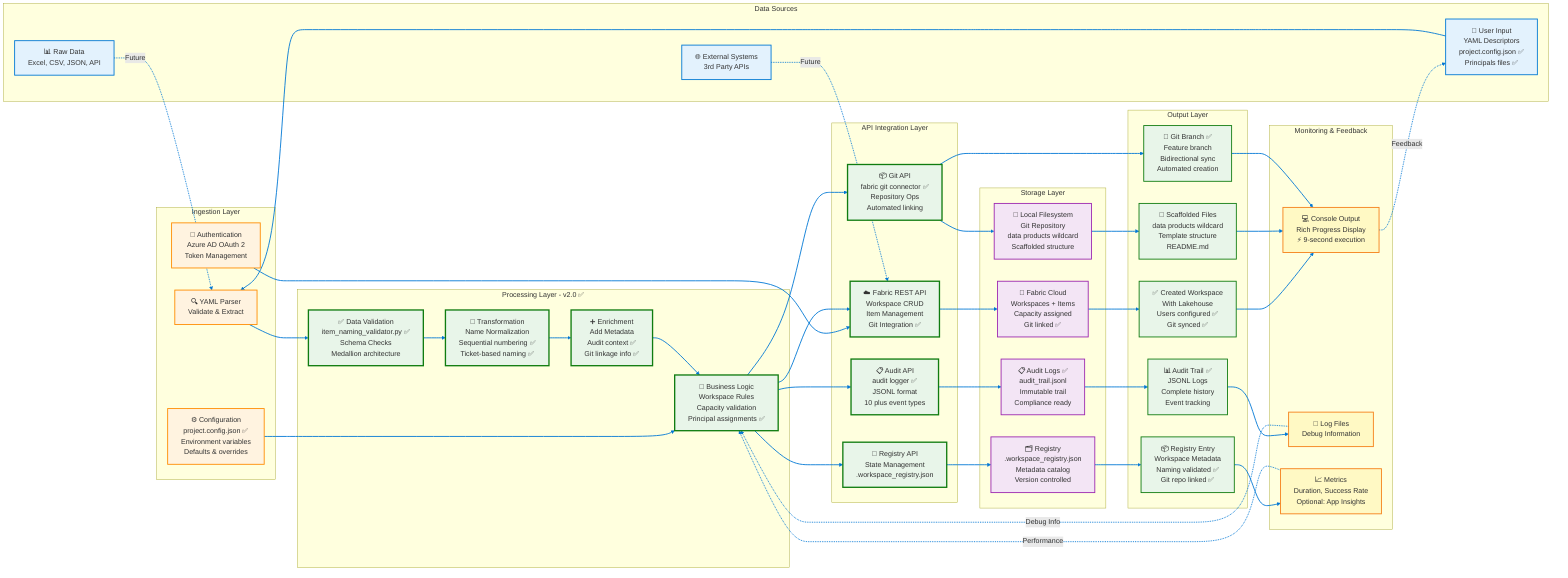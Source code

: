graph LR
    subgraph "Data Sources"
        SRC_RAW[📊 Raw Data<br/>Excel, CSV, JSON, API]
        SRC_EXT[🌐 External Systems<br/>3rd Party APIs]
        SRC_USER[👤 User Input<br/>YAML Descriptors<br/>project.config.json ✅<br/>Principals files ✅]
    end

    subgraph "Ingestion Layer"
        INGEST_PARSE[🔍 YAML Parser<br/>Validate & Extract]
        INGEST_AUTH[🔐 Authentication<br/>Azure AD OAuth 2<br/>Token Management]
        INGEST_CONFIG[⚙️ Configuration<br/>project.config.json ✅<br/>Environment variables<br/>Defaults & overrides]
    end

    subgraph "Processing Layer - v2.0 ✅"
        PROC_VALIDATE[✅ Data Validation<br/>item_naming_validator.py ✅<br/>Schema Checks<br/>Medallion architecture]
        PROC_TRANSFORM[🔄 Transformation<br/>Name Normalization<br/>Sequential numbering ✅<br/>Ticket-based naming ✅]
        PROC_ENRICH[➕ Enrichment<br/>Add Metadata<br/>Audit context ✅<br/>Git linkage info ✅]
        PROC_LOGIC[🧠 Business Logic<br/>Workspace Rules<br/>Capacity validation<br/>Principal assignments ✅]
    end

    subgraph "API Integration Layer"
        API_FABRIC[☁️ Fabric REST API<br/>Workspace CRUD<br/>Item Management<br/>Git Integration ✅]
        API_GIT[📦 Git API<br/>fabric git connector ✅<br/>Repository Ops<br/>Automated linking]
        API_REGISTRY[📝 Registry API<br/>State Management<br/>.workspace_registry.json]
        API_AUDIT[📋 Audit API<br/>audit logger ✅<br/>JSONL format<br/>10 plus event types]
    end

    subgraph "Storage Layer"
        STORE_CLOUD[🏢 Fabric Cloud<br/>Workspaces + Items<br/>Capacity assigned<br/>Git linked ✅]
        STORE_LOCAL[💾 Local Filesystem<br/>Git Repository<br/>data products wildcard<br/>Scaffolded structure]
        STORE_AUDIT[📋 Audit Logs ✅<br/>audit_trail.jsonl<br/>Immutable trail<br/>Compliance ready]
        STORE_REGISTRY[🗂️ Registry<br/>.workspace_registry.json<br/>Metadata catalog<br/>Version controlled]
    end

    subgraph "Output Layer"
        OUT_WORKSPACE[✅ Created Workspace<br/>With Lakehouse<br/>Users configured ✅<br/>Git synced ✅]
        OUT_FOLDERS[📁 Scaffolded Files<br/>data products wildcard<br/>Template structure<br/>README.md]
        OUT_LOGS[📊 Audit Trail ✅<br/>JSONL Logs<br/>Complete history<br/>Event tracking]
        OUT_REGISTRY[📦 Registry Entry<br/>Workspace Metadata<br/>Naming validated ✅<br/>Git repo linked ✅]
        OUT_GIT[🌿 Git Branch ✅<br/>Feature branch<br/>Bidirectional sync<br/>Automated creation]
    end

    subgraph "Monitoring & Feedback"
        MON_CONSOLE[💻 Console Output<br/>Rich Progress Display<br/>⚡ 9-second execution]
        MON_LOGS[📄 Log Files<br/>Debug Information]
        MON_METRICS[📈 Metrics<br/>Duration, Success Rate<br/>Optional: App Insights]
    end

    SRC_USER --> INGEST_PARSE
    SRC_RAW -.->|Future| INGEST_PARSE
    SRC_EXT -.->|Future| API_FABRIC
    
    INGEST_PARSE --> PROC_VALIDATE
    INGEST_AUTH --> API_FABRIC
    INGEST_CONFIG --> PROC_LOGIC

    PROC_VALIDATE --> PROC_TRANSFORM
    PROC_TRANSFORM --> PROC_ENRICH
    PROC_ENRICH --> PROC_LOGIC

    PROC_LOGIC --> API_FABRIC
    PROC_LOGIC --> API_GIT
    PROC_LOGIC --> API_REGISTRY
    PROC_LOGIC --> API_AUDIT

    API_FABRIC --> STORE_CLOUD
    API_GIT --> STORE_LOCAL
    API_REGISTRY --> STORE_REGISTRY
    API_AUDIT --> STORE_AUDIT

    STORE_CLOUD --> OUT_WORKSPACE
    STORE_LOCAL --> OUT_FOLDERS
    STORE_AUDIT --> OUT_LOGS
    STORE_REGISTRY --> OUT_REGISTRY
    API_GIT --> OUT_GIT

    OUT_WORKSPACE --> MON_CONSOLE
    OUT_FOLDERS --> MON_CONSOLE
    OUT_GIT --> MON_CONSOLE
    OUT_LOGS --> MON_LOGS
    OUT_REGISTRY --> MON_METRICS

    MON_CONSOLE -.->|Feedback| SRC_USER
    MON_LOGS -.->|Debug Info| PROC_LOGIC
    MON_METRICS -.->|Performance| PROC_LOGIC

    classDef source fill:#E3F2FD,stroke:#0078D4,stroke-width:2px
    classDef process fill:#FFF3E0,stroke:#FF8C00,stroke-width:2px
    classDef v2process fill:#E8F5E9,stroke:#107C10,stroke-width:3px
    classDef storage fill:#F3E5F5,stroke:#9C27B0,stroke-width:2px
    classDef output fill:#E8F5E9,stroke:#107C10,stroke-width:2px
    classDef monitor fill:#FFF9C4,stroke:#F57F17,stroke-width:2px

    class SRC_RAW,SRC_EXT,SRC_USER source
    class INGEST_PARSE,INGEST_AUTH,INGEST_CONFIG process
    class PROC_VALIDATE,PROC_TRANSFORM,PROC_ENRICH,PROC_LOGIC v2process
    class API_FABRIC,API_GIT,API_REGISTRY,API_AUDIT v2process
    class STORE_CLOUD,STORE_LOCAL,STORE_AUDIT,STORE_REGISTRY storage
    class OUT_WORKSPACE,OUT_FOLDERS,OUT_LOGS,OUT_REGISTRY,OUT_GIT output
    class MON_CONSOLE,MON_LOGS,MON_METRICS monitor

    linkStyle default stroke:#0078D4,stroke-width:2px